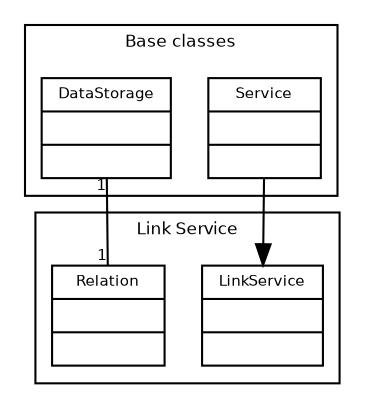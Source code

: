 digraph G {
	fontname = "Bitstream Vera Sans"
	fontsize = 8
	
	node [
		fontname = "Bitstream Vera Sans"
		fontsize = 7
		shape = "record"	
	]
	
	edge [
		fontname = "Bitstream Vera Sans"
		fontsize = 7
	]
	
	
	subgraph  clusterBase {
		label = "Base classes"
	
		Service [
			label = "{Service||}"
		]
	
		DataStorage [
			label = "{DataStorage||}"
		]
	}
		
	subgraph  clusterLinkSvc {
		label = "Link Service"
		
		LinkService [
			label = "{LinkService||}"
		]
	
		Relation [
			label = "{Relation||}"
		]
	}	
	
	Service -> LinkService
	
	edge [
		arrowhead = "none"

                headlabel = "1"
                taillabel = "1"
	]
	
	Relation -> DataStorage
}